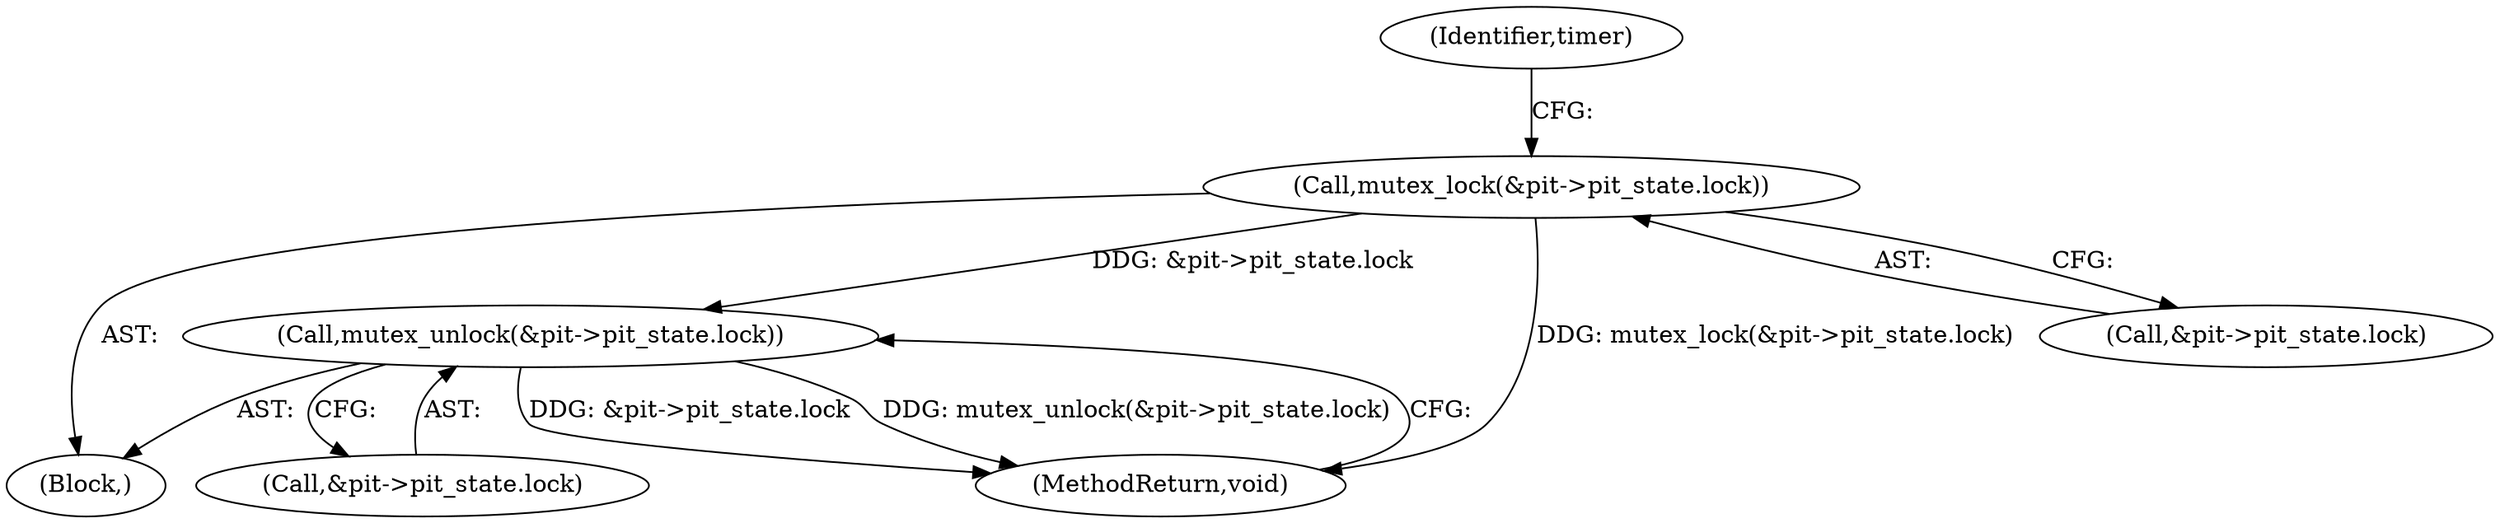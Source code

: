 digraph "0_linux_2febc839133280d5a5e8e1179c94ea674489dae2@API" {
"1000143" [label="(Call,mutex_unlock(&pit->pit_state.lock))"];
"1000130" [label="(Call,mutex_lock(&pit->pit_state.lock))"];
"1000144" [label="(Call,&pit->pit_state.lock)"];
"1000130" [label="(Call,mutex_lock(&pit->pit_state.lock))"];
"1000102" [label="(Block,)"];
"1000150" [label="(MethodReturn,void)"];
"1000131" [label="(Call,&pit->pit_state.lock)"];
"1000139" [label="(Identifier,timer)"];
"1000143" [label="(Call,mutex_unlock(&pit->pit_state.lock))"];
"1000143" -> "1000102"  [label="AST: "];
"1000143" -> "1000144"  [label="CFG: "];
"1000144" -> "1000143"  [label="AST: "];
"1000150" -> "1000143"  [label="CFG: "];
"1000143" -> "1000150"  [label="DDG: &pit->pit_state.lock"];
"1000143" -> "1000150"  [label="DDG: mutex_unlock(&pit->pit_state.lock)"];
"1000130" -> "1000143"  [label="DDG: &pit->pit_state.lock"];
"1000130" -> "1000102"  [label="AST: "];
"1000130" -> "1000131"  [label="CFG: "];
"1000131" -> "1000130"  [label="AST: "];
"1000139" -> "1000130"  [label="CFG: "];
"1000130" -> "1000150"  [label="DDG: mutex_lock(&pit->pit_state.lock)"];
}
